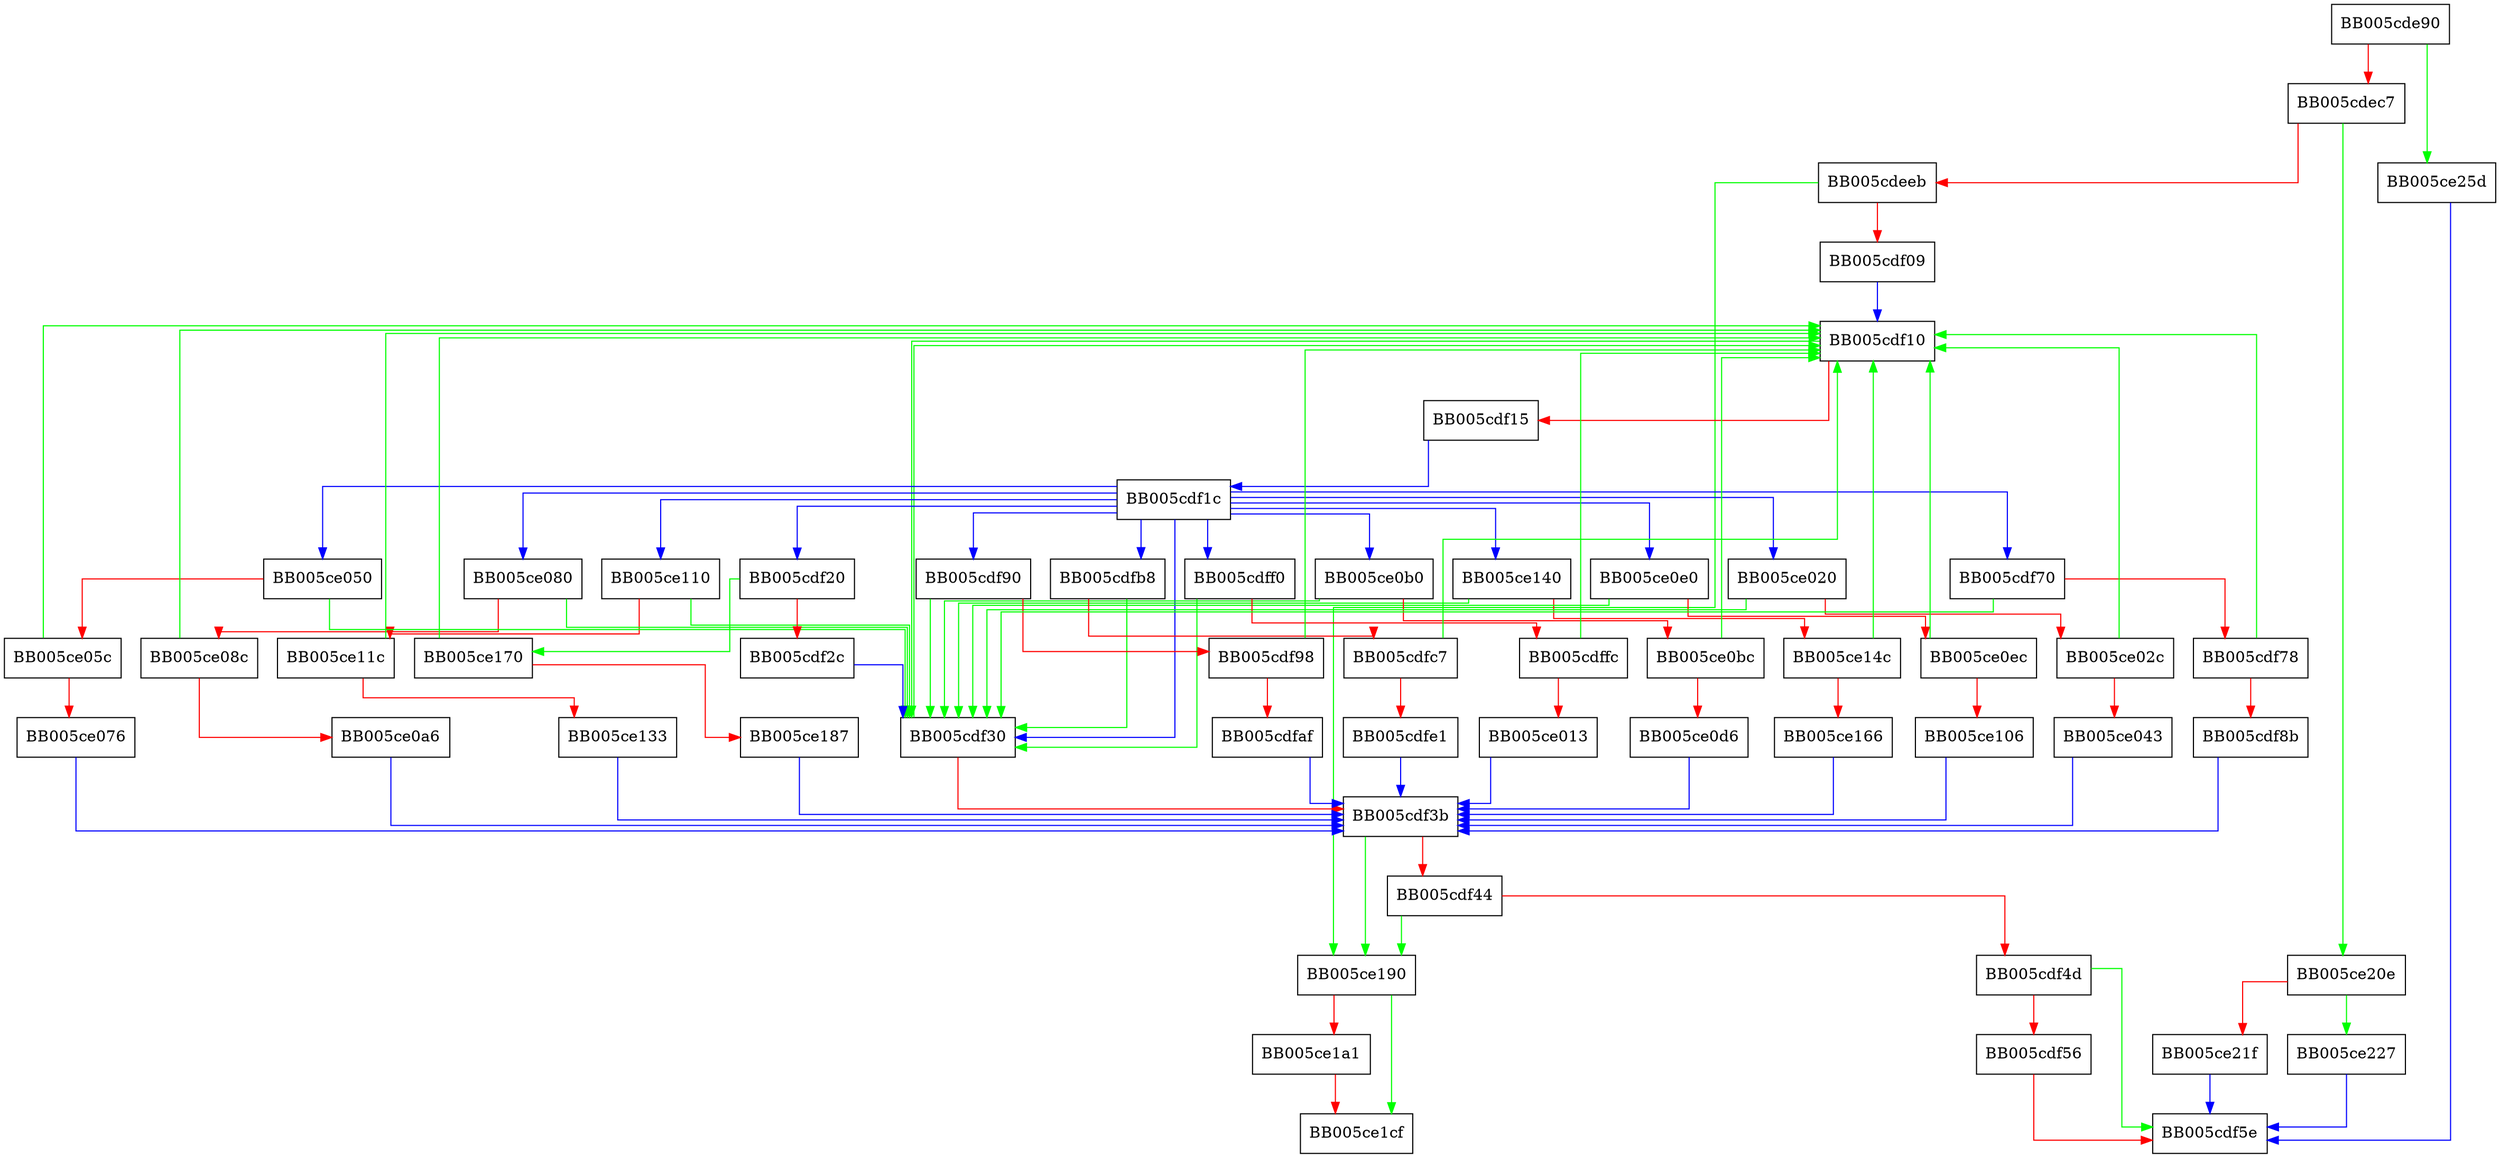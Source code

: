 digraph evp_mac_from_algorithm {
  node [shape="box"];
  graph [splines=ortho];
  BB005cde90 -> BB005ce25d [color="green"];
  BB005cde90 -> BB005cdec7 [color="red"];
  BB005cdec7 -> BB005ce20e [color="green"];
  BB005cdec7 -> BB005cdeeb [color="red"];
  BB005cdeeb -> BB005ce190 [color="green"];
  BB005cdeeb -> BB005cdf09 [color="red"];
  BB005cdf09 -> BB005cdf10 [color="blue"];
  BB005cdf10 -> BB005cdf30 [color="green"];
  BB005cdf10 -> BB005cdf15 [color="red"];
  BB005cdf15 -> BB005cdf1c [color="blue"];
  BB005cdf1c -> BB005cdf30 [color="blue"];
  BB005cdf1c -> BB005ce140 [color="blue"];
  BB005cdf1c -> BB005ce110 [color="blue"];
  BB005cdf1c -> BB005ce0e0 [color="blue"];
  BB005cdf1c -> BB005ce0b0 [color="blue"];
  BB005cdf1c -> BB005ce080 [color="blue"];
  BB005cdf1c -> BB005ce050 [color="blue"];
  BB005cdf1c -> BB005ce020 [color="blue"];
  BB005cdf1c -> BB005cdff0 [color="blue"];
  BB005cdf1c -> BB005cdfb8 [color="blue"];
  BB005cdf1c -> BB005cdf90 [color="blue"];
  BB005cdf1c -> BB005cdf70 [color="blue"];
  BB005cdf1c -> BB005cdf20 [color="blue"];
  BB005cdf20 -> BB005ce170 [color="green"];
  BB005cdf20 -> BB005cdf2c [color="red"];
  BB005cdf2c -> BB005cdf30 [color="blue"];
  BB005cdf30 -> BB005cdf10 [color="green"];
  BB005cdf30 -> BB005cdf3b [color="red"];
  BB005cdf3b -> BB005ce190 [color="green"];
  BB005cdf3b -> BB005cdf44 [color="red"];
  BB005cdf44 -> BB005ce190 [color="green"];
  BB005cdf44 -> BB005cdf4d [color="red"];
  BB005cdf4d -> BB005cdf5e [color="green"];
  BB005cdf4d -> BB005cdf56 [color="red"];
  BB005cdf56 -> BB005cdf5e [color="red"];
  BB005cdf70 -> BB005cdf30 [color="green"];
  BB005cdf70 -> BB005cdf78 [color="red"];
  BB005cdf78 -> BB005cdf10 [color="green"];
  BB005cdf78 -> BB005cdf8b [color="red"];
  BB005cdf8b -> BB005cdf3b [color="blue"];
  BB005cdf90 -> BB005cdf30 [color="green"];
  BB005cdf90 -> BB005cdf98 [color="red"];
  BB005cdf98 -> BB005cdf10 [color="green"];
  BB005cdf98 -> BB005cdfaf [color="red"];
  BB005cdfaf -> BB005cdf3b [color="blue"];
  BB005cdfb8 -> BB005cdf30 [color="green"];
  BB005cdfb8 -> BB005cdfc7 [color="red"];
  BB005cdfc7 -> BB005cdf10 [color="green"];
  BB005cdfc7 -> BB005cdfe1 [color="red"];
  BB005cdfe1 -> BB005cdf3b [color="blue"];
  BB005cdff0 -> BB005cdf30 [color="green"];
  BB005cdff0 -> BB005cdffc [color="red"];
  BB005cdffc -> BB005cdf10 [color="green"];
  BB005cdffc -> BB005ce013 [color="red"];
  BB005ce013 -> BB005cdf3b [color="blue"];
  BB005ce020 -> BB005cdf30 [color="green"];
  BB005ce020 -> BB005ce02c [color="red"];
  BB005ce02c -> BB005cdf10 [color="green"];
  BB005ce02c -> BB005ce043 [color="red"];
  BB005ce043 -> BB005cdf3b [color="blue"];
  BB005ce050 -> BB005cdf30 [color="green"];
  BB005ce050 -> BB005ce05c [color="red"];
  BB005ce05c -> BB005cdf10 [color="green"];
  BB005ce05c -> BB005ce076 [color="red"];
  BB005ce076 -> BB005cdf3b [color="blue"];
  BB005ce080 -> BB005cdf30 [color="green"];
  BB005ce080 -> BB005ce08c [color="red"];
  BB005ce08c -> BB005cdf10 [color="green"];
  BB005ce08c -> BB005ce0a6 [color="red"];
  BB005ce0a6 -> BB005cdf3b [color="blue"];
  BB005ce0b0 -> BB005cdf30 [color="green"];
  BB005ce0b0 -> BB005ce0bc [color="red"];
  BB005ce0bc -> BB005cdf10 [color="green"];
  BB005ce0bc -> BB005ce0d6 [color="red"];
  BB005ce0d6 -> BB005cdf3b [color="blue"];
  BB005ce0e0 -> BB005cdf30 [color="green"];
  BB005ce0e0 -> BB005ce0ec [color="red"];
  BB005ce0ec -> BB005cdf10 [color="green"];
  BB005ce0ec -> BB005ce106 [color="red"];
  BB005ce106 -> BB005cdf3b [color="blue"];
  BB005ce110 -> BB005cdf30 [color="green"];
  BB005ce110 -> BB005ce11c [color="red"];
  BB005ce11c -> BB005cdf10 [color="green"];
  BB005ce11c -> BB005ce133 [color="red"];
  BB005ce133 -> BB005cdf3b [color="blue"];
  BB005ce140 -> BB005cdf30 [color="green"];
  BB005ce140 -> BB005ce14c [color="red"];
  BB005ce14c -> BB005cdf10 [color="green"];
  BB005ce14c -> BB005ce166 [color="red"];
  BB005ce166 -> BB005cdf3b [color="blue"];
  BB005ce170 -> BB005cdf10 [color="green"];
  BB005ce170 -> BB005ce187 [color="red"];
  BB005ce187 -> BB005cdf3b [color="blue"];
  BB005ce190 -> BB005ce1cf [color="green"];
  BB005ce190 -> BB005ce1a1 [color="red"];
  BB005ce1a1 -> BB005ce1cf [color="red"];
  BB005ce20e -> BB005ce227 [color="green"];
  BB005ce20e -> BB005ce21f [color="red"];
  BB005ce21f -> BB005cdf5e [color="blue"];
  BB005ce227 -> BB005cdf5e [color="blue"];
  BB005ce25d -> BB005cdf5e [color="blue"];
}